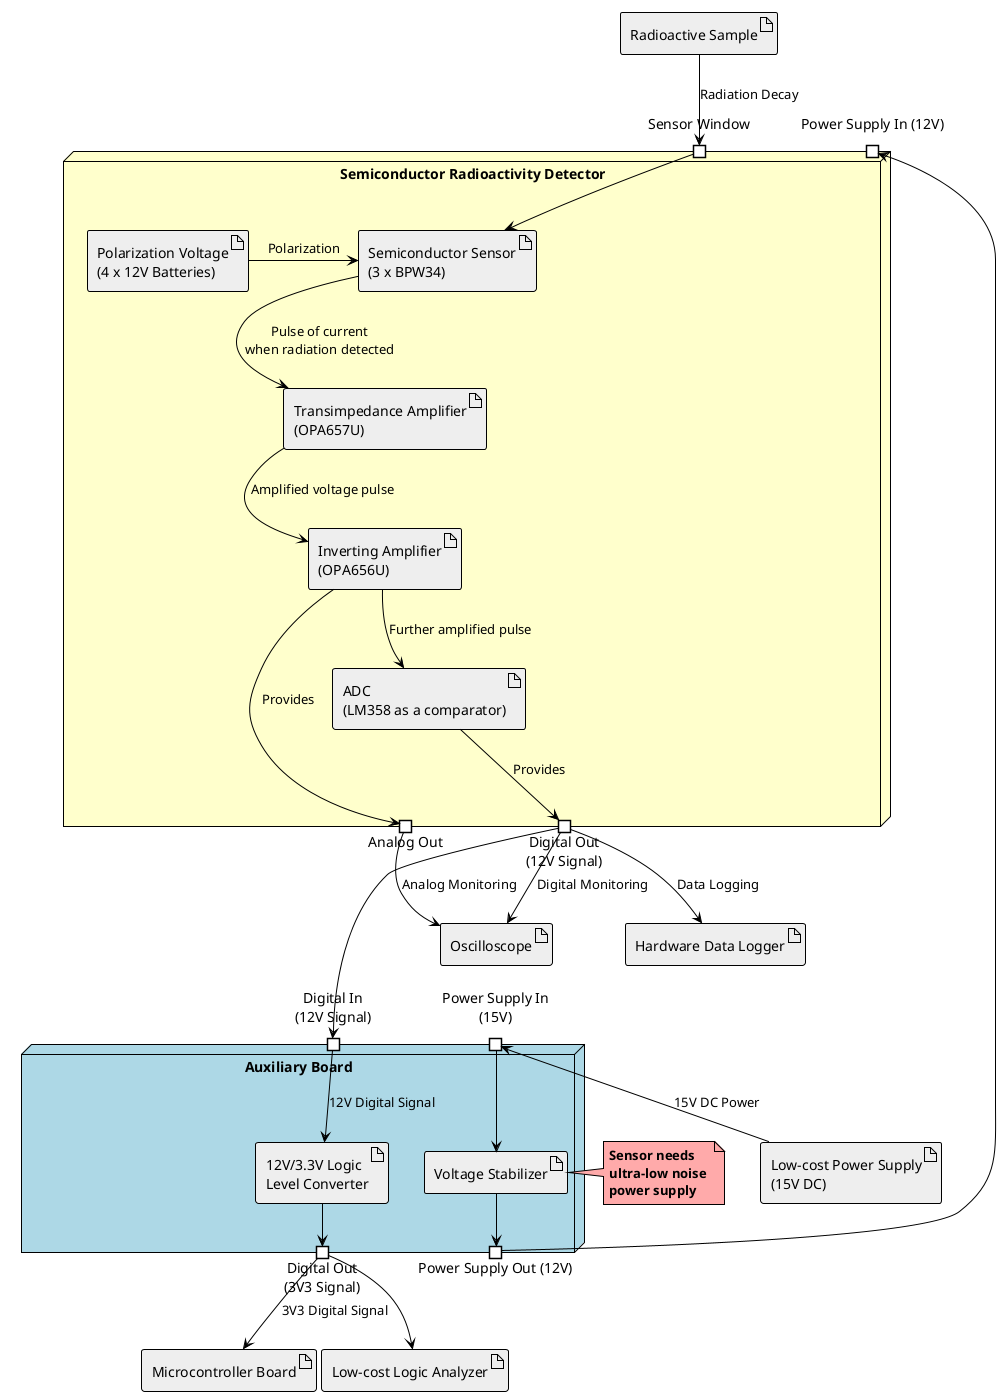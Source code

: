 @startuml
!theme plain
skinparam node {
    BackgroundColor #FFFFCC
}
skinparam port {
    BackgroundColor #E6E6FA
}
skinparam artifact {
    BackgroundColor #EEE
}

artifact "Radioactive Sample" as sample

node "Semiconductor Radioactivity Detector" as detector {
    portin "Power Supply In (12V)" as power_supply_in_12v
    portin "Sensor Window" as sensor_window
    
    portout "Analog Out" as analog_output
    portout "Digital Out\n(12V Signal)" as digital_output_12v
    
    together{
    artifact "Semiconductor Sensor\n(3 x BPW34)" as sensor
    artifact "Polarization Voltage\n(4 x 12V Batteries)" as polarization_voltage
    artifact "Transimpedance Amplifier\n(OPA657U)" as transimpedance_amplifier
    artifact "Inverting Amplifier\n(OPA656U)" as inverting_amplifier
    artifact "ADC\n(LM358 as a comparator)" as adc 
    }
    ' Internal connections
    polarization_voltage -right-> sensor : "Polarization"
    sample -down-> sensor_window : "Radiation Decay"
    sensor_window -down-> sensor
    sensor -down-> transimpedance_amplifier : "Pulse of current\nwhen radiation detected"
    transimpedance_amplifier -down-> inverting_amplifier : "Amplified voltage pulse"
    inverting_amplifier -down-> adc : "Further amplified pulse"

    ' Connections to ports
    inverting_amplifier -down--> analog_output : "Provides"
    adc -down-> digital_output_12v : "Provides"
}

' External components
artifact "Hardware Data Logger" as data_logger
artifact "Oscilloscope" as oscilloscope

artifact "Microcontroller Board" as microcontroller
artifact "Low-cost Power Supply\n(15V DC)" as power_supply
artifact "Low-cost Logic Analyzer" as logic_analyzer

node "Auxiliary Board" as AuxiliaryBoard #lightblue {
    portin "Power Supply In\n(15V)" as power_supply_15v_in
    portin "Digital In\n(12V Signal)" as digital_input_12v_port

    portout "Power Supply Out (12V)" as power_supply_12v_out
    portout "Digital Out\n(3V3 Signal)" as digital_output_3v3_port

    artifact "Voltage Stabilizer" as voltage_stabilizer
    artifact "12V/3.3V Logic\nLevel Converter" as logic_converter

    power_supply_15v_in -> voltage_stabilizer 
    voltage_stabilizer -> power_supply_12v_out
    digital_output_12v -down--> digital_input_12v_port 
}

' Connections to ports
analog_output -> oscilloscope : "Analog Monitoring"
digital_output_12v --> oscilloscope : "Digital Monitoring"
digital_output_12v --> data_logger : "Data Logging"
digital_input_12v_port --> logic_converter : "12V Digital Signal"
logic_converter -> digital_output_3v3_port
digital_output_3v3_port --> microcontroller : "3V3 Digital Signal"
digital_output_3v3_port -down-> logic_analyzer
 
' Power connection
power_supply_12v_out -> power_supply_in_12v
power_supply -up-> power_supply_15v_in : "15V DC Power"

note right of voltage_stabilizer  #FFAAAA
    <b>Sensor needs</b>
    <b>ultra-low noise</b> 
    <b>power supply</b>
end note
@enduml